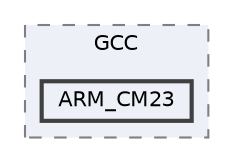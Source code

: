 digraph "D:/Projects/Raspberrypi_pico/pico_freertos_final/freertos_pico2/pico_freertos/FreeRTOS-Kernel/portable/ARMv8M/secure/context/portable/GCC/ARM_CM23"
{
 // LATEX_PDF_SIZE
  bgcolor="transparent";
  edge [fontname=Helvetica,fontsize=10,labelfontname=Helvetica,labelfontsize=10];
  node [fontname=Helvetica,fontsize=10,shape=box,height=0.2,width=0.4];
  compound=true
  subgraph clusterdir_4de503ea6885d83fecb0dac2f9421565 {
    graph [ bgcolor="#edf0f7", pencolor="grey50", label="GCC", fontname=Helvetica,fontsize=10 style="filled,dashed", URL="dir_4de503ea6885d83fecb0dac2f9421565.html",tooltip=""]
  dir_29cbd3c05fdbea7b038bbe9491251bca [label="ARM_CM23", fillcolor="#edf0f7", color="grey25", style="filled,bold", URL="dir_29cbd3c05fdbea7b038bbe9491251bca.html",tooltip=""];
  }
}
